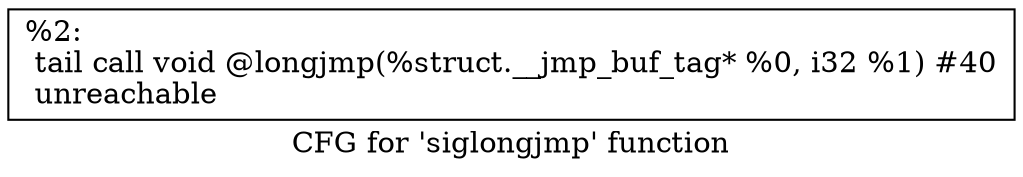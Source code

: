 digraph "CFG for 'siglongjmp' function" {
	label="CFG for 'siglongjmp' function";

	Node0x1ce2660 [shape=record,label="{%2:\l  tail call void @longjmp(%struct.__jmp_buf_tag* %0, i32 %1) #40\l  unreachable\l}"];
}

